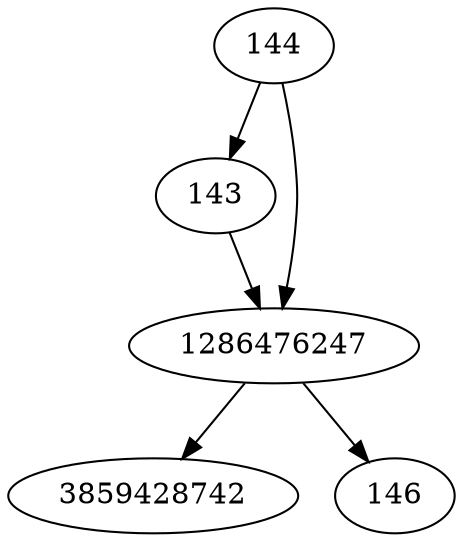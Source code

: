 strict digraph  {
3859428742;
143;
144;
146;
1286476247;
143 -> 1286476247;
144 -> 143;
144 -> 1286476247;
1286476247 -> 146;
1286476247 -> 3859428742;
}

